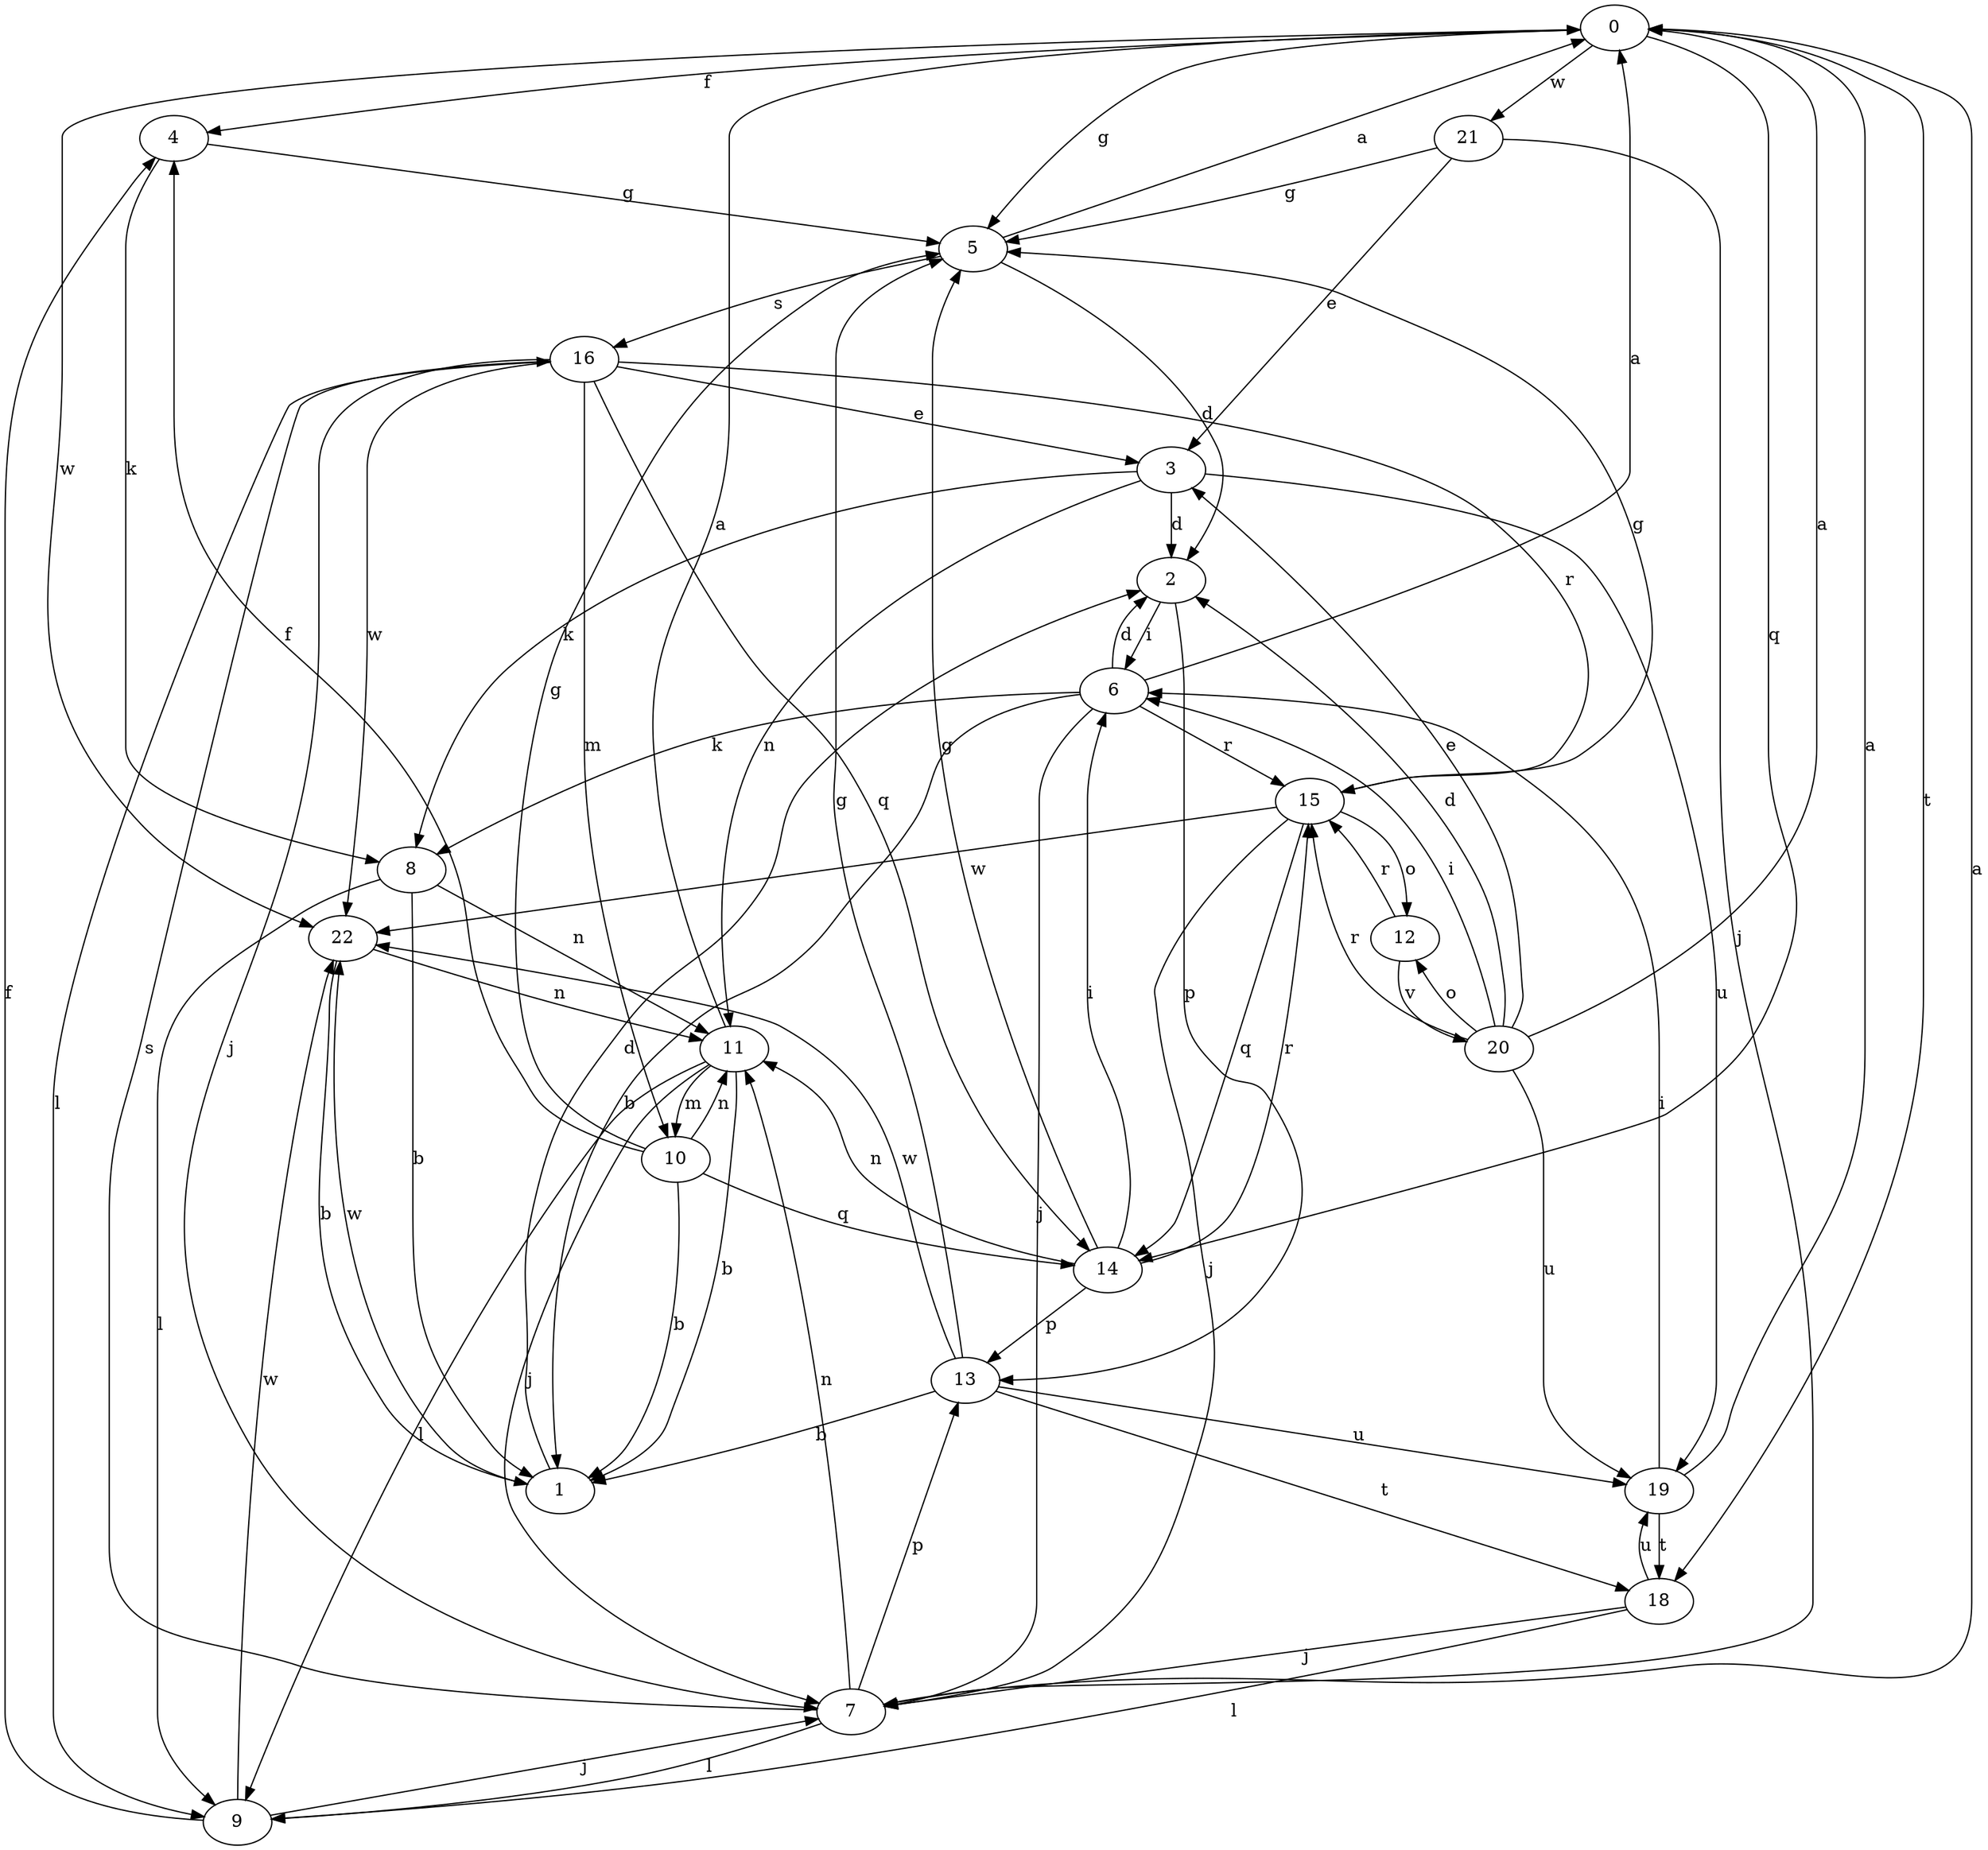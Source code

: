strict digraph  {
0;
1;
2;
3;
4;
5;
6;
7;
8;
9;
10;
11;
12;
13;
14;
15;
16;
18;
19;
20;
21;
22;
0 -> 4  [label=f];
0 -> 5  [label=g];
0 -> 14  [label=q];
0 -> 18  [label=t];
0 -> 21  [label=w];
0 -> 22  [label=w];
1 -> 2  [label=d];
1 -> 22  [label=w];
2 -> 6  [label=i];
2 -> 13  [label=p];
3 -> 2  [label=d];
3 -> 8  [label=k];
3 -> 11  [label=n];
3 -> 19  [label=u];
4 -> 5  [label=g];
4 -> 8  [label=k];
5 -> 0  [label=a];
5 -> 2  [label=d];
5 -> 16  [label=s];
6 -> 0  [label=a];
6 -> 1  [label=b];
6 -> 2  [label=d];
6 -> 7  [label=j];
6 -> 8  [label=k];
6 -> 15  [label=r];
7 -> 0  [label=a];
7 -> 9  [label=l];
7 -> 11  [label=n];
7 -> 13  [label=p];
7 -> 16  [label=s];
8 -> 1  [label=b];
8 -> 9  [label=l];
8 -> 11  [label=n];
9 -> 4  [label=f];
9 -> 7  [label=j];
9 -> 22  [label=w];
10 -> 1  [label=b];
10 -> 4  [label=f];
10 -> 5  [label=g];
10 -> 11  [label=n];
10 -> 14  [label=q];
11 -> 0  [label=a];
11 -> 1  [label=b];
11 -> 7  [label=j];
11 -> 9  [label=l];
11 -> 10  [label=m];
12 -> 15  [label=r];
12 -> 20  [label=v];
13 -> 1  [label=b];
13 -> 5  [label=g];
13 -> 18  [label=t];
13 -> 19  [label=u];
13 -> 22  [label=w];
14 -> 5  [label=g];
14 -> 6  [label=i];
14 -> 11  [label=n];
14 -> 13  [label=p];
14 -> 15  [label=r];
15 -> 5  [label=g];
15 -> 7  [label=j];
15 -> 12  [label=o];
15 -> 14  [label=q];
15 -> 22  [label=w];
16 -> 3  [label=e];
16 -> 7  [label=j];
16 -> 9  [label=l];
16 -> 10  [label=m];
16 -> 14  [label=q];
16 -> 15  [label=r];
16 -> 22  [label=w];
18 -> 7  [label=j];
18 -> 9  [label=l];
18 -> 19  [label=u];
19 -> 0  [label=a];
19 -> 6  [label=i];
19 -> 18  [label=t];
20 -> 0  [label=a];
20 -> 2  [label=d];
20 -> 3  [label=e];
20 -> 6  [label=i];
20 -> 12  [label=o];
20 -> 15  [label=r];
20 -> 19  [label=u];
21 -> 3  [label=e];
21 -> 5  [label=g];
21 -> 7  [label=j];
22 -> 1  [label=b];
22 -> 11  [label=n];
}
